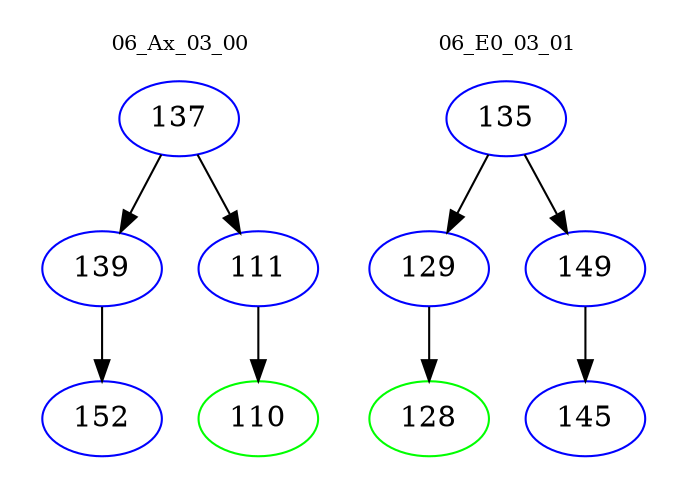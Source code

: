 digraph{
subgraph cluster_0 {
color = white
label = "06_Ax_03_00";
fontsize=10;
T0_137 [label="137", color="blue"]
T0_137 -> T0_139 [color="black"]
T0_139 [label="139", color="blue"]
T0_139 -> T0_152 [color="black"]
T0_152 [label="152", color="blue"]
T0_137 -> T0_111 [color="black"]
T0_111 [label="111", color="blue"]
T0_111 -> T0_110 [color="black"]
T0_110 [label="110", color="green"]
}
subgraph cluster_1 {
color = white
label = "06_E0_03_01";
fontsize=10;
T1_135 [label="135", color="blue"]
T1_135 -> T1_129 [color="black"]
T1_129 [label="129", color="blue"]
T1_129 -> T1_128 [color="black"]
T1_128 [label="128", color="green"]
T1_135 -> T1_149 [color="black"]
T1_149 [label="149", color="blue"]
T1_149 -> T1_145 [color="black"]
T1_145 [label="145", color="blue"]
}
}
